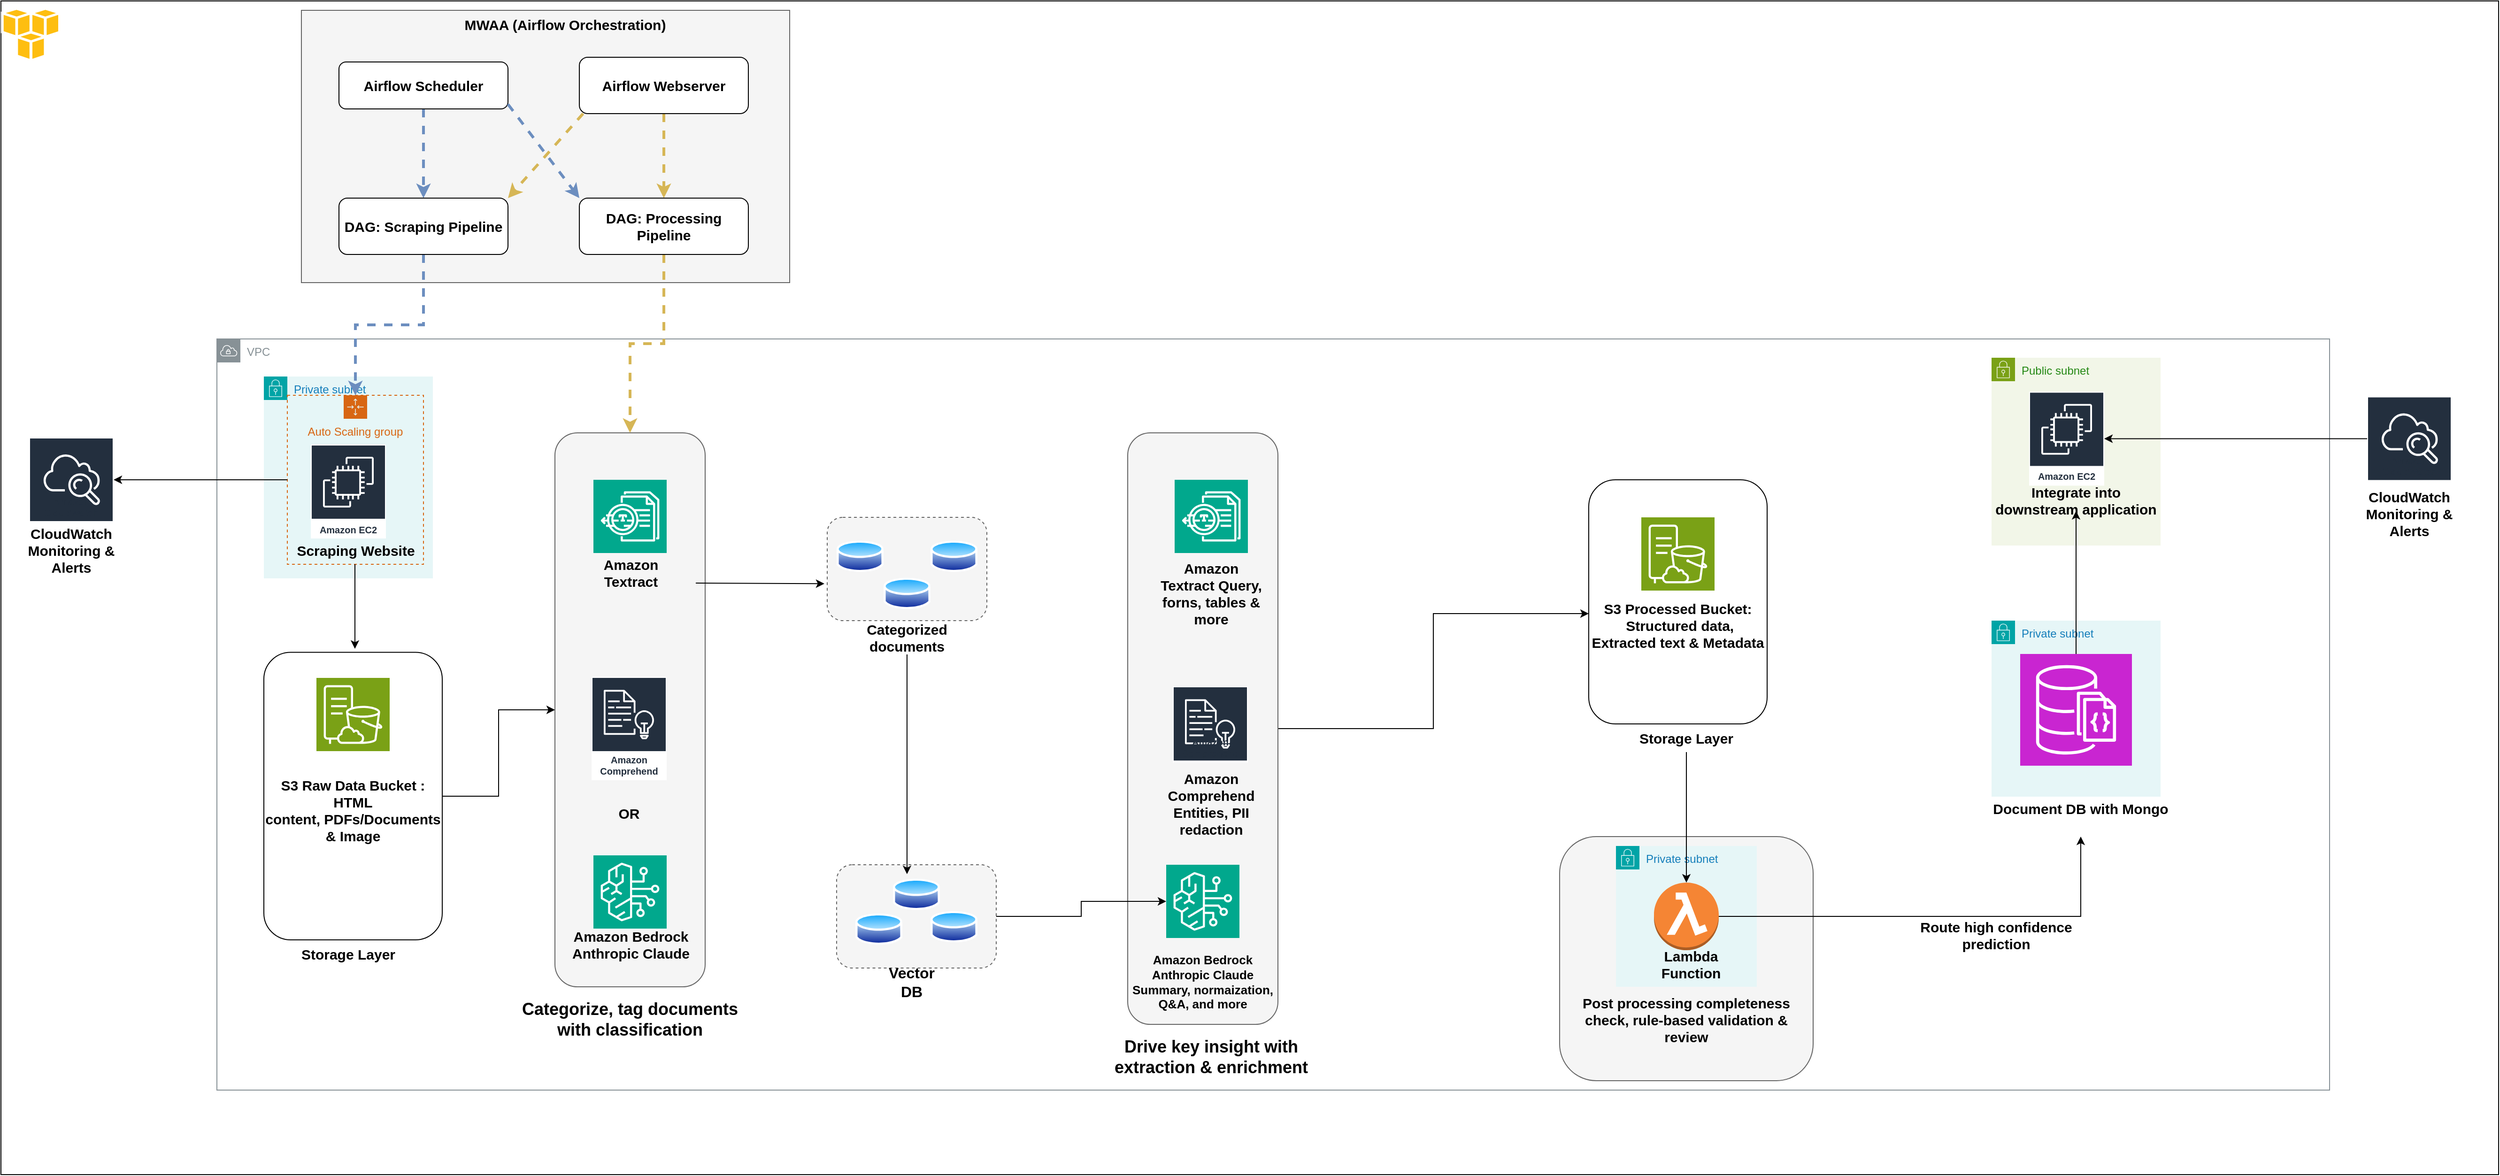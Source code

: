 <mxfile version="26.0.6">
  <diagram name="Page-1" id="sJICoCuQqKXRrIhCw7vR">
    <mxGraphModel dx="2438" dy="1992" grid="1" gridSize="10" guides="1" tooltips="1" connect="1" arrows="1" fold="1" page="1" pageScale="1" pageWidth="850" pageHeight="1100" math="0" shadow="0">
      <root>
        <mxCell id="0" />
        <mxCell id="1" parent="0" />
        <mxCell id="mwcL70Fv_d1JFPMgwfGR-2" value="" style="rounded=0;whiteSpace=wrap;html=1;" vertex="1" parent="1">
          <mxGeometry x="-360" y="-330" width="2660" height="1250" as="geometry" />
        </mxCell>
        <mxCell id="mwcL70Fv_d1JFPMgwfGR-3" value="VPC" style="sketch=0;outlineConnect=0;gradientColor=none;html=1;whiteSpace=wrap;fontSize=12;fontStyle=0;shape=mxgraph.aws4.group;grIcon=mxgraph.aws4.group_vpc;strokeColor=#879196;fillColor=none;verticalAlign=top;align=left;spacingLeft=30;fontColor=#879196;dashed=0;" vertex="1" parent="1">
          <mxGeometry x="-130" y="30" width="2250" height="800" as="geometry" />
        </mxCell>
        <mxCell id="mwcL70Fv_d1JFPMgwfGR-4" value="Private subnet" style="points=[[0,0],[0.25,0],[0.5,0],[0.75,0],[1,0],[1,0.25],[1,0.5],[1,0.75],[1,1],[0.75,1],[0.5,1],[0.25,1],[0,1],[0,0.75],[0,0.5],[0,0.25]];outlineConnect=0;gradientColor=none;html=1;whiteSpace=wrap;fontSize=12;fontStyle=0;container=1;pointerEvents=0;collapsible=0;recursiveResize=0;shape=mxgraph.aws4.group;grIcon=mxgraph.aws4.group_security_group;grStroke=0;strokeColor=#00A4A6;fillColor=#E6F6F7;verticalAlign=top;align=left;spacingLeft=30;fontColor=#147EBA;dashed=0;" vertex="1" parent="1">
          <mxGeometry x="-80" y="70" width="180" height="215" as="geometry" />
        </mxCell>
        <mxCell id="mwcL70Fv_d1JFPMgwfGR-49" value="&lt;font style=&quot;font-size: 15px;&quot;&gt;&lt;b&gt;Scraping Website&lt;/b&gt;&lt;/font&gt;" style="text;html=1;align=center;verticalAlign=middle;whiteSpace=wrap;rounded=0;" vertex="1" parent="mwcL70Fv_d1JFPMgwfGR-4">
          <mxGeometry x="32.5" y="170" width="130" height="30" as="geometry" />
        </mxCell>
        <mxCell id="mwcL70Fv_d1JFPMgwfGR-56" value="Auto Scaling group" style="points=[[0,0],[0.25,0],[0.5,0],[0.75,0],[1,0],[1,0.25],[1,0.5],[1,0.75],[1,1],[0.75,1],[0.5,1],[0.25,1],[0,1],[0,0.75],[0,0.5],[0,0.25]];outlineConnect=0;gradientColor=none;html=1;whiteSpace=wrap;fontSize=12;fontStyle=0;container=1;pointerEvents=0;collapsible=0;recursiveResize=0;shape=mxgraph.aws4.groupCenter;grIcon=mxgraph.aws4.group_auto_scaling_group;grStroke=1;strokeColor=#D86613;fillColor=none;verticalAlign=top;align=center;fontColor=#D86613;dashed=1;spacingTop=25;" vertex="1" parent="mwcL70Fv_d1JFPMgwfGR-4">
          <mxGeometry x="25" y="20" width="145" height="180" as="geometry" />
        </mxCell>
        <mxCell id="mwcL70Fv_d1JFPMgwfGR-5" value="Amazon EC2" style="sketch=0;outlineConnect=0;fontColor=#232F3E;gradientColor=none;strokeColor=#ffffff;fillColor=#232F3E;dashed=0;verticalLabelPosition=middle;verticalAlign=bottom;align=center;html=1;whiteSpace=wrap;fontSize=10;fontStyle=1;spacing=3;shape=mxgraph.aws4.productIcon;prIcon=mxgraph.aws4.ec2;" vertex="1" parent="1">
          <mxGeometry x="-30" y="142.5" width="80" height="100" as="geometry" />
        </mxCell>
        <mxCell id="mwcL70Fv_d1JFPMgwfGR-8" value="" style="rounded=1;whiteSpace=wrap;html=1;direction=south;fillColor=#f5f5f5;fontColor=#333333;strokeColor=#666666;" vertex="1" parent="1">
          <mxGeometry x="230" y="130" width="160" height="590" as="geometry" />
        </mxCell>
        <mxCell id="mwcL70Fv_d1JFPMgwfGR-9" value="" style="sketch=0;points=[[0,0,0],[0.25,0,0],[0.5,0,0],[0.75,0,0],[1,0,0],[0,1,0],[0.25,1,0],[0.5,1,0],[0.75,1,0],[1,1,0],[0,0.25,0],[0,0.5,0],[0,0.75,0],[1,0.25,0],[1,0.5,0],[1,0.75,0]];outlineConnect=0;fontColor=#232F3E;fillColor=#01A88D;strokeColor=#ffffff;dashed=0;verticalLabelPosition=bottom;verticalAlign=top;align=center;html=1;fontSize=12;fontStyle=0;aspect=fixed;shape=mxgraph.aws4.resourceIcon;resIcon=mxgraph.aws4.textract;" vertex="1" parent="1">
          <mxGeometry x="271" y="180" width="78" height="78" as="geometry" />
        </mxCell>
        <mxCell id="mwcL70Fv_d1JFPMgwfGR-10" value="&lt;font style=&quot;font-size: 15px;&quot;&gt;&lt;b&gt;Amazon Textract&lt;/b&gt;&lt;/font&gt;" style="text;html=1;align=center;verticalAlign=middle;whiteSpace=wrap;rounded=0;" vertex="1" parent="1">
          <mxGeometry x="256" y="258" width="110" height="42" as="geometry" />
        </mxCell>
        <mxCell id="mwcL70Fv_d1JFPMgwfGR-12" value="Amazon Comprehend" style="sketch=0;outlineConnect=0;fontColor=#232F3E;gradientColor=none;strokeColor=#ffffff;fillColor=#232F3E;dashed=0;verticalLabelPosition=middle;verticalAlign=bottom;align=center;html=1;whiteSpace=wrap;fontSize=10;fontStyle=1;spacing=3;shape=mxgraph.aws4.productIcon;prIcon=mxgraph.aws4.comprehend;" vertex="1" parent="1">
          <mxGeometry x="269" y="390" width="80" height="110" as="geometry" />
        </mxCell>
        <mxCell id="mwcL70Fv_d1JFPMgwfGR-17" value="Private subnet" style="points=[[0,0],[0.25,0],[0.5,0],[0.75,0],[1,0],[1,0.25],[1,0.5],[1,0.75],[1,1],[0.75,1],[0.5,1],[0.25,1],[0,1],[0,0.75],[0,0.5],[0,0.25]];outlineConnect=0;gradientColor=none;html=1;whiteSpace=wrap;fontSize=12;fontStyle=0;container=1;pointerEvents=0;collapsible=0;recursiveResize=0;shape=mxgraph.aws4.group;grIcon=mxgraph.aws4.group_security_group;grStroke=0;strokeColor=#00A4A6;fillColor=#E6F6F7;verticalAlign=top;align=left;spacingLeft=30;fontColor=#147EBA;dashed=0;" vertex="1" parent="1">
          <mxGeometry x="1760" y="330" width="180" height="187.5" as="geometry" />
        </mxCell>
        <mxCell id="mwcL70Fv_d1JFPMgwfGR-13" value="" style="sketch=0;points=[[0,0,0],[0.25,0,0],[0.5,0,0],[0.75,0,0],[1,0,0],[0,1,0],[0.25,1,0],[0.5,1,0],[0.75,1,0],[1,1,0],[0,0.25,0],[0,0.5,0],[0,0.75,0],[1,0.25,0],[1,0.5,0],[1,0.75,0]];outlineConnect=0;fontColor=#232F3E;fillColor=#C925D1;strokeColor=#ffffff;dashed=0;verticalLabelPosition=bottom;verticalAlign=top;align=center;html=1;fontSize=12;fontStyle=0;aspect=fixed;shape=mxgraph.aws4.resourceIcon;resIcon=mxgraph.aws4.documentdb_with_mongodb_compatibility;" vertex="1" parent="mwcL70Fv_d1JFPMgwfGR-17">
          <mxGeometry x="30.5" y="35.5" width="119" height="119" as="geometry" />
        </mxCell>
        <mxCell id="mwcL70Fv_d1JFPMgwfGR-103" style="edgeStyle=orthogonalEdgeStyle;rounded=0;orthogonalLoop=1;jettySize=auto;html=1;entryX=0;entryY=0.25;entryDx=0;entryDy=0;" edge="1" parent="1" source="mwcL70Fv_d1JFPMgwfGR-22" target="mwcL70Fv_d1JFPMgwfGR-101">
          <mxGeometry relative="1" as="geometry" />
        </mxCell>
        <mxCell id="mwcL70Fv_d1JFPMgwfGR-22" value="" style="rounded=1;whiteSpace=wrap;html=1;direction=south;fillColor=#f5f5f5;fontColor=#333333;strokeColor=#666666;" vertex="1" parent="1">
          <mxGeometry x="840" y="130" width="160" height="630" as="geometry" />
        </mxCell>
        <mxCell id="mwcL70Fv_d1JFPMgwfGR-23" value="" style="sketch=0;points=[[0,0,0],[0.25,0,0],[0.5,0,0],[0.75,0,0],[1,0,0],[0,1,0],[0.25,1,0],[0.5,1,0],[0.75,1,0],[1,1,0],[0,0.25,0],[0,0.5,0],[0,0.75,0],[1,0.25,0],[1,0.5,0],[1,0.75,0]];outlineConnect=0;fontColor=#232F3E;fillColor=#01A88D;strokeColor=#ffffff;dashed=0;verticalLabelPosition=bottom;verticalAlign=top;align=center;html=1;fontSize=12;fontStyle=0;aspect=fixed;shape=mxgraph.aws4.resourceIcon;resIcon=mxgraph.aws4.textract;" vertex="1" parent="1">
          <mxGeometry x="890" y="180" width="78" height="78" as="geometry" />
        </mxCell>
        <mxCell id="mwcL70Fv_d1JFPMgwfGR-24" value="&lt;b&gt;&lt;font style=&quot;font-size: 15px;&quot;&gt;Amazon Textract Query, forns, tables &amp;amp; more&lt;/font&gt;&lt;/b&gt;" style="text;html=1;align=center;verticalAlign=middle;whiteSpace=wrap;rounded=0;" vertex="1" parent="1">
          <mxGeometry x="874" y="270" width="110" height="62" as="geometry" />
        </mxCell>
        <mxCell id="mwcL70Fv_d1JFPMgwfGR-25" value="Amazon Comprehend" style="sketch=0;outlineConnect=0;fontColor=#232F3E;gradientColor=none;strokeColor=#ffffff;fillColor=#232F3E;dashed=0;verticalLabelPosition=middle;verticalAlign=bottom;align=center;html=1;whiteSpace=wrap;fontSize=10;fontStyle=1;spacing=3;shape=mxgraph.aws4.productIcon;prIcon=mxgraph.aws4.comprehend;" vertex="1" parent="1">
          <mxGeometry x="888" y="400" width="80" height="81.25" as="geometry" />
        </mxCell>
        <mxCell id="mwcL70Fv_d1JFPMgwfGR-26" value="&lt;b&gt;&lt;font style=&quot;font-size: 15px;&quot;&gt;Amazon Comprehend Entities, PII redaction&lt;/font&gt;&lt;/b&gt;" style="text;html=1;align=center;verticalAlign=middle;whiteSpace=wrap;rounded=0;" vertex="1" parent="1">
          <mxGeometry x="869" y="480" width="120" height="90" as="geometry" />
        </mxCell>
        <mxCell id="mwcL70Fv_d1JFPMgwfGR-30" value="" style="rounded=1;whiteSpace=wrap;html=1;fillColor=#f5f5f5;fontColor=#333333;strokeColor=#666666;" vertex="1" parent="1">
          <mxGeometry x="1300" y="560" width="270" height="260" as="geometry" />
        </mxCell>
        <mxCell id="mwcL70Fv_d1JFPMgwfGR-33" value="Private subnet" style="points=[[0,0],[0.25,0],[0.5,0],[0.75,0],[1,0],[1,0.25],[1,0.5],[1,0.75],[1,1],[0.75,1],[0.5,1],[0.25,1],[0,1],[0,0.75],[0,0.5],[0,0.25]];outlineConnect=0;gradientColor=none;html=1;whiteSpace=wrap;fontSize=12;fontStyle=0;container=1;pointerEvents=0;collapsible=0;recursiveResize=0;shape=mxgraph.aws4.group;grIcon=mxgraph.aws4.group_security_group;grStroke=0;strokeColor=#00A4A6;fillColor=#E6F6F7;verticalAlign=top;align=left;spacingLeft=30;fontColor=#147EBA;dashed=0;" vertex="1" parent="1">
          <mxGeometry x="1360" y="570" width="150" height="150" as="geometry" />
        </mxCell>
        <mxCell id="mwcL70Fv_d1JFPMgwfGR-35" value="" style="outlineConnect=0;dashed=0;verticalLabelPosition=bottom;verticalAlign=top;align=center;html=1;shape=mxgraph.aws3.lambda_function;fillColor=#F58534;gradientColor=none;" vertex="1" parent="mwcL70Fv_d1JFPMgwfGR-33">
          <mxGeometry x="40.5" y="39" width="69" height="72" as="geometry" />
        </mxCell>
        <mxCell id="mwcL70Fv_d1JFPMgwfGR-46" value="&lt;b&gt;&lt;font style=&quot;font-size: 15px;&quot;&gt;Lambda Function&lt;/font&gt;&lt;/b&gt;" style="text;html=1;align=center;verticalAlign=middle;whiteSpace=wrap;rounded=0;" vertex="1" parent="mwcL70Fv_d1JFPMgwfGR-33">
          <mxGeometry x="30" y="111" width="100" height="30" as="geometry" />
        </mxCell>
        <mxCell id="mwcL70Fv_d1JFPMgwfGR-40" value="&lt;font style=&quot;font-size: 18px;&quot;&gt;&lt;b&gt;Categorize, tag documents with classification&lt;/b&gt;&lt;/font&gt;" style="text;html=1;align=center;verticalAlign=middle;whiteSpace=wrap;rounded=0;" vertex="1" parent="1">
          <mxGeometry x="190" y="720" width="240" height="70" as="geometry" />
        </mxCell>
        <mxCell id="mwcL70Fv_d1JFPMgwfGR-42" value="&lt;b&gt;&lt;font style=&quot;font-size: 18px;&quot;&gt;Drive key insight with extraction &amp;amp; enrichment&lt;/font&gt;&lt;/b&gt;" style="text;html=1;align=center;verticalAlign=middle;whiteSpace=wrap;rounded=0;" vertex="1" parent="1">
          <mxGeometry x="824" y="760" width="210" height="70" as="geometry" />
        </mxCell>
        <mxCell id="mwcL70Fv_d1JFPMgwfGR-43" value="&lt;font style=&quot;font-size: 15px;&quot;&gt;&lt;b&gt;Document DB with Mongo&lt;/b&gt;&lt;/font&gt;" style="text;html=1;align=center;verticalAlign=middle;whiteSpace=wrap;rounded=0;" vertex="1" parent="1">
          <mxGeometry x="1760" y="500" width="190" height="60" as="geometry" />
        </mxCell>
        <mxCell id="mwcL70Fv_d1JFPMgwfGR-44" value="&lt;font style=&quot;font-size: 15px;&quot;&gt;&lt;b&gt;Route high confidence prediction&lt;/b&gt;&lt;/font&gt;" style="text;html=1;align=center;verticalAlign=middle;whiteSpace=wrap;rounded=0;" vertex="1" parent="1">
          <mxGeometry x="1680" y="640" width="170" height="50" as="geometry" />
        </mxCell>
        <mxCell id="mwcL70Fv_d1JFPMgwfGR-45" value="&lt;font style=&quot;font-size: 15px;&quot;&gt;&lt;b&gt;Post processing completeness check, rule-based validation &amp;amp; review&lt;/b&gt;&lt;/font&gt;" style="text;html=1;align=center;verticalAlign=middle;whiteSpace=wrap;rounded=0;" vertex="1" parent="1">
          <mxGeometry x="1320" y="720" width="230" height="70" as="geometry" />
        </mxCell>
        <mxCell id="mwcL70Fv_d1JFPMgwfGR-50" value="Public subnet" style="points=[[0,0],[0.25,0],[0.5,0],[0.75,0],[1,0],[1,0.25],[1,0.5],[1,0.75],[1,1],[0.75,1],[0.5,1],[0.25,1],[0,1],[0,0.75],[0,0.5],[0,0.25]];outlineConnect=0;gradientColor=none;html=1;whiteSpace=wrap;fontSize=12;fontStyle=0;container=1;pointerEvents=0;collapsible=0;recursiveResize=0;shape=mxgraph.aws4.group;grIcon=mxgraph.aws4.group_security_group;grStroke=0;strokeColor=#7AA116;fillColor=#F2F6E8;verticalAlign=top;align=left;spacingLeft=30;fontColor=#248814;dashed=0;" vertex="1" parent="1">
          <mxGeometry x="1760" y="50" width="180" height="200" as="geometry" />
        </mxCell>
        <mxCell id="mwcL70Fv_d1JFPMgwfGR-53" value="Amazon EC2" style="sketch=0;outlineConnect=0;fontColor=#232F3E;gradientColor=none;strokeColor=#ffffff;fillColor=#232F3E;dashed=0;verticalLabelPosition=middle;verticalAlign=bottom;align=center;html=1;whiteSpace=wrap;fontSize=10;fontStyle=1;spacing=3;shape=mxgraph.aws4.productIcon;prIcon=mxgraph.aws4.ec2;" vertex="1" parent="mwcL70Fv_d1JFPMgwfGR-50">
          <mxGeometry x="40" y="36.25" width="80" height="100" as="geometry" />
        </mxCell>
        <mxCell id="mwcL70Fv_d1JFPMgwfGR-54" value="&lt;font style=&quot;font-size: 15px;&quot;&gt;&lt;b&gt;Integrate into downstream application&lt;/b&gt;&lt;/font&gt;" style="text;html=1;align=center;verticalAlign=middle;whiteSpace=wrap;rounded=0;" vertex="1" parent="mwcL70Fv_d1JFPMgwfGR-50">
          <mxGeometry y="141.25" width="180" height="22" as="geometry" />
        </mxCell>
        <mxCell id="mwcL70Fv_d1JFPMgwfGR-52" value="" style="dashed=0;outlineConnect=0;html=1;align=center;labelPosition=center;verticalLabelPosition=bottom;verticalAlign=top;shape=mxgraph.weblogos.aws" vertex="1" parent="1">
          <mxGeometry x="-360" y="-323.4" width="63.6" height="58.4" as="geometry" />
        </mxCell>
        <mxCell id="mwcL70Fv_d1JFPMgwfGR-60" value="Amazon CloudWatch" style="sketch=0;outlineConnect=0;fontColor=#232F3E;gradientColor=none;strokeColor=#ffffff;fillColor=#232F3E;dashed=0;verticalLabelPosition=middle;verticalAlign=bottom;align=center;html=1;whiteSpace=wrap;fontSize=10;fontStyle=1;spacing=3;shape=mxgraph.aws4.productIcon;prIcon=mxgraph.aws4.cloudwatch;" vertex="1" parent="1">
          <mxGeometry x="-330" y="135" width="90" height="90" as="geometry" />
        </mxCell>
        <mxCell id="mwcL70Fv_d1JFPMgwfGR-61" value="&lt;font style=&quot;font-size: 15px;&quot;&gt;&lt;b&gt;CloudWatch Monitoring &amp;amp; Alerts&lt;/b&gt;&lt;/font&gt;" style="text;html=1;align=center;verticalAlign=middle;whiteSpace=wrap;rounded=0;" vertex="1" parent="1">
          <mxGeometry x="-340" y="220" width="110" height="70" as="geometry" />
        </mxCell>
        <mxCell id="mwcL70Fv_d1JFPMgwfGR-63" style="edgeStyle=orthogonalEdgeStyle;rounded=0;orthogonalLoop=1;jettySize=auto;html=1;" edge="1" parent="1" source="mwcL70Fv_d1JFPMgwfGR-56" target="mwcL70Fv_d1JFPMgwfGR-60">
          <mxGeometry relative="1" as="geometry" />
        </mxCell>
        <mxCell id="mwcL70Fv_d1JFPMgwfGR-65" style="edgeStyle=orthogonalEdgeStyle;rounded=0;orthogonalLoop=1;jettySize=auto;html=1;entryX=0.5;entryY=1;entryDx=0;entryDy=0;" edge="1" parent="1" source="mwcL70Fv_d1JFPMgwfGR-13" target="mwcL70Fv_d1JFPMgwfGR-54">
          <mxGeometry relative="1" as="geometry" />
        </mxCell>
        <mxCell id="mwcL70Fv_d1JFPMgwfGR-67" value="" style="rounded=0;whiteSpace=wrap;html=1;fillColor=#f5f5f5;fontColor=#333333;strokeColor=#666666;" vertex="1" parent="1">
          <mxGeometry x="-40" y="-320" width="520" height="290" as="geometry" />
        </mxCell>
        <mxCell id="mwcL70Fv_d1JFPMgwfGR-86" style="edgeStyle=orthogonalEdgeStyle;rounded=0;orthogonalLoop=1;jettySize=auto;html=1;entryX=0.5;entryY=0;entryDx=0;entryDy=0;dashed=1;fillColor=#dae8fc;strokeColor=#6c8ebf;strokeWidth=3;" edge="1" parent="1" source="mwcL70Fv_d1JFPMgwfGR-72" target="mwcL70Fv_d1JFPMgwfGR-75">
          <mxGeometry relative="1" as="geometry" />
        </mxCell>
        <mxCell id="mwcL70Fv_d1JFPMgwfGR-72" value="&lt;font style=&quot;font-size: 15px;&quot;&gt;&lt;b&gt;Airflow Scheduler&lt;/b&gt;&lt;/font&gt;" style="rounded=1;whiteSpace=wrap;html=1;" vertex="1" parent="1">
          <mxGeometry y="-265" width="180" height="50" as="geometry" />
        </mxCell>
        <mxCell id="mwcL70Fv_d1JFPMgwfGR-78" style="edgeStyle=orthogonalEdgeStyle;rounded=0;orthogonalLoop=1;jettySize=auto;html=1;entryX=0.5;entryY=0;entryDx=0;entryDy=0;dashed=1;fillColor=#fff2cc;strokeColor=#d6b656;strokeWidth=3;" edge="1" parent="1" source="mwcL70Fv_d1JFPMgwfGR-73" target="mwcL70Fv_d1JFPMgwfGR-74">
          <mxGeometry relative="1" as="geometry" />
        </mxCell>
        <mxCell id="mwcL70Fv_d1JFPMgwfGR-73" value="&lt;span style=&quot;font-size: 15px;&quot;&gt;&lt;b&gt;Airflow Webserver&lt;/b&gt;&lt;/span&gt;&lt;div&gt;&lt;/div&gt;&lt;div&gt;&lt;/div&gt;" style="rounded=1;whiteSpace=wrap;html=1;" vertex="1" parent="1">
          <mxGeometry x="256" y="-270" width="180" height="60" as="geometry" />
        </mxCell>
        <mxCell id="mwcL70Fv_d1JFPMgwfGR-89" style="edgeStyle=orthogonalEdgeStyle;rounded=0;orthogonalLoop=1;jettySize=auto;html=1;dashed=1;fillColor=#fff2cc;strokeColor=#d6b656;strokeWidth=3;" edge="1" parent="1" source="mwcL70Fv_d1JFPMgwfGR-74" target="mwcL70Fv_d1JFPMgwfGR-8">
          <mxGeometry relative="1" as="geometry" />
        </mxCell>
        <mxCell id="mwcL70Fv_d1JFPMgwfGR-74" value="&lt;span style=&quot;font-size: 15px;&quot;&gt;&lt;b&gt;DAG: Processing Pipeline&lt;/b&gt;&lt;/span&gt;" style="rounded=1;whiteSpace=wrap;html=1;" vertex="1" parent="1">
          <mxGeometry x="256" y="-120" width="180" height="60" as="geometry" />
        </mxCell>
        <mxCell id="mwcL70Fv_d1JFPMgwfGR-88" style="edgeStyle=orthogonalEdgeStyle;rounded=0;orthogonalLoop=1;jettySize=auto;html=1;dashed=1;fillColor=#dae8fc;strokeColor=#6c8ebf;strokeWidth=3;" edge="1" parent="1" source="mwcL70Fv_d1JFPMgwfGR-75" target="mwcL70Fv_d1JFPMgwfGR-56">
          <mxGeometry relative="1" as="geometry" />
        </mxCell>
        <mxCell id="mwcL70Fv_d1JFPMgwfGR-75" value="&lt;font style=&quot;font-size: 15px;&quot;&gt;&lt;b&gt;DAG: Scraping Pipeline&lt;/b&gt;&lt;/font&gt;" style="rounded=1;whiteSpace=wrap;html=1;" vertex="1" parent="1">
          <mxGeometry y="-120" width="180" height="60" as="geometry" />
        </mxCell>
        <mxCell id="mwcL70Fv_d1JFPMgwfGR-76" value="&lt;font style=&quot;font-size: 15px;&quot;&gt;&lt;b&gt;MWAA (Airflow Orchestration)&lt;/b&gt;&lt;/font&gt;" style="text;html=1;align=center;verticalAlign=middle;whiteSpace=wrap;rounded=0;" vertex="1" parent="1">
          <mxGeometry x="116" y="-320" width="250" height="30" as="geometry" />
        </mxCell>
        <mxCell id="mwcL70Fv_d1JFPMgwfGR-84" value="" style="endArrow=classic;html=1;rounded=0;entryX=1;entryY=0;entryDx=0;entryDy=0;fillColor=#fff2cc;strokeColor=#d6b656;dashed=1;strokeWidth=3;" edge="1" parent="1" target="mwcL70Fv_d1JFPMgwfGR-75">
          <mxGeometry width="50" height="50" relative="1" as="geometry">
            <mxPoint x="260" y="-210" as="sourcePoint" />
            <mxPoint x="310" y="-260" as="targetPoint" />
          </mxGeometry>
        </mxCell>
        <mxCell id="mwcL70Fv_d1JFPMgwfGR-85" value="" style="endArrow=classic;html=1;rounded=0;entryX=0;entryY=0;entryDx=0;entryDy=0;dashed=1;fillColor=#dae8fc;strokeColor=#6c8ebf;strokeWidth=3;" edge="1" parent="1" target="mwcL70Fv_d1JFPMgwfGR-74">
          <mxGeometry width="50" height="50" relative="1" as="geometry">
            <mxPoint x="180" y="-220" as="sourcePoint" />
            <mxPoint x="230" y="-270" as="targetPoint" />
          </mxGeometry>
        </mxCell>
        <mxCell id="mwcL70Fv_d1JFPMgwfGR-90" value="" style="rounded=1;whiteSpace=wrap;html=1;direction=south;" vertex="1" parent="1">
          <mxGeometry x="-80" y="363.75" width="190" height="306.25" as="geometry" />
        </mxCell>
        <mxCell id="mwcL70Fv_d1JFPMgwfGR-91" value="" style="sketch=0;points=[[0,0,0],[0.25,0,0],[0.5,0,0],[0.75,0,0],[1,0,0],[0,1,0],[0.25,1,0],[0.5,1,0],[0.75,1,0],[1,1,0],[0,0.25,0],[0,0.5,0],[0,0.75,0],[1,0.25,0],[1,0.5,0],[1,0.75,0]];outlineConnect=0;fontColor=#232F3E;fillColor=#7AA116;strokeColor=#ffffff;dashed=0;verticalLabelPosition=bottom;verticalAlign=top;align=center;html=1;fontSize=12;fontStyle=0;aspect=fixed;shape=mxgraph.aws4.resourceIcon;resIcon=mxgraph.aws4.s3_on_outposts_storage;" vertex="1" parent="1">
          <mxGeometry x="-24" y="391" width="78" height="78" as="geometry" />
        </mxCell>
        <mxCell id="mwcL70Fv_d1JFPMgwfGR-92" value="&lt;font style=&quot;font-size: 15px;&quot;&gt;&lt;b&gt;S3 Raw Data Bucket :&lt;br&gt;HTML content,&amp;nbsp;PDFs/Documents &amp;amp; Image&lt;br&gt;&lt;/b&gt;&lt;/font&gt;&lt;div&gt;&lt;br&gt;&lt;/div&gt;" style="text;html=1;align=center;verticalAlign=middle;whiteSpace=wrap;rounded=0;" vertex="1" parent="1">
          <mxGeometry x="-40" y="500" width="110" height="80" as="geometry" />
        </mxCell>
        <mxCell id="mwcL70Fv_d1JFPMgwfGR-95" value="&lt;font style=&quot;font-size: 15px;&quot;&gt;&lt;b&gt;Storage Layer&lt;/b&gt;&lt;/font&gt;" style="text;html=1;align=center;verticalAlign=middle;whiteSpace=wrap;rounded=0;" vertex="1" parent="1">
          <mxGeometry x="-70" y="670" width="160" height="30" as="geometry" />
        </mxCell>
        <mxCell id="mwcL70Fv_d1JFPMgwfGR-93" value="" style="sketch=0;points=[[0,0,0],[0.25,0,0],[0.5,0,0],[0.75,0,0],[1,0,0],[0,1,0],[0.25,1,0],[0.5,1,0],[0.75,1,0],[1,1,0],[0,0.25,0],[0,0.5,0],[0,0.75,0],[1,0.25,0],[1,0.5,0],[1,0.75,0]];outlineConnect=0;fontColor=#232F3E;fillColor=#7AA116;strokeColor=#ffffff;dashed=0;verticalLabelPosition=bottom;verticalAlign=top;align=center;html=1;fontSize=12;fontStyle=0;aspect=fixed;shape=mxgraph.aws4.resourceIcon;resIcon=mxgraph.aws4.s3_on_outposts_storage;" vertex="1" parent="1">
          <mxGeometry x="1380" y="216" width="78" height="78" as="geometry" />
        </mxCell>
        <mxCell id="mwcL70Fv_d1JFPMgwfGR-96" style="edgeStyle=orthogonalEdgeStyle;rounded=0;orthogonalLoop=1;jettySize=auto;html=1;" edge="1" parent="1" source="mwcL70Fv_d1JFPMgwfGR-56">
          <mxGeometry relative="1" as="geometry">
            <mxPoint x="17" y="360" as="targetPoint" />
          </mxGeometry>
        </mxCell>
        <mxCell id="mwcL70Fv_d1JFPMgwfGR-98" style="edgeStyle=orthogonalEdgeStyle;rounded=0;orthogonalLoop=1;jettySize=auto;html=1;entryX=0.5;entryY=1;entryDx=0;entryDy=0;" edge="1" parent="1" source="mwcL70Fv_d1JFPMgwfGR-90" target="mwcL70Fv_d1JFPMgwfGR-8">
          <mxGeometry relative="1" as="geometry" />
        </mxCell>
        <mxCell id="mwcL70Fv_d1JFPMgwfGR-99" value="" style="rounded=1;whiteSpace=wrap;html=1;direction=south;" vertex="1" parent="1">
          <mxGeometry x="1331" y="180" width="190" height="260" as="geometry" />
        </mxCell>
        <mxCell id="mwcL70Fv_d1JFPMgwfGR-100" value="" style="sketch=0;points=[[0,0,0],[0.25,0,0],[0.5,0,0],[0.75,0,0],[1,0,0],[0,1,0],[0.25,1,0],[0.5,1,0],[0.75,1,0],[1,1,0],[0,0.25,0],[0,0.5,0],[0,0.75,0],[1,0.25,0],[1,0.5,0],[1,0.75,0]];outlineConnect=0;fontColor=#232F3E;fillColor=#7AA116;strokeColor=#ffffff;dashed=0;verticalLabelPosition=bottom;verticalAlign=top;align=center;html=1;fontSize=12;fontStyle=0;aspect=fixed;shape=mxgraph.aws4.resourceIcon;resIcon=mxgraph.aws4.s3_on_outposts_storage;" vertex="1" parent="1">
          <mxGeometry x="1387" y="220" width="78" height="78" as="geometry" />
        </mxCell>
        <mxCell id="mwcL70Fv_d1JFPMgwfGR-101" value="&lt;div&gt;&lt;font style=&quot;font-size: 15px;&quot;&gt;&lt;b&gt;S3 Processed Bucket:&lt;/b&gt;&lt;/font&gt;&lt;/div&gt;&lt;div&gt;&lt;font style=&quot;font-size: 15px;&quot;&gt;&lt;b&gt;&amp;nbsp;Structured data, Extracted text &amp;amp; Metadata&lt;/b&gt;&lt;/font&gt;&lt;/div&gt;" style="text;html=1;align=center;verticalAlign=middle;whiteSpace=wrap;rounded=0;" vertex="1" parent="1">
          <mxGeometry x="1331" y="310" width="190" height="50" as="geometry" />
        </mxCell>
        <mxCell id="mwcL70Fv_d1JFPMgwfGR-104" style="edgeStyle=orthogonalEdgeStyle;rounded=0;orthogonalLoop=1;jettySize=auto;html=1;" edge="1" parent="1" source="mwcL70Fv_d1JFPMgwfGR-102" target="mwcL70Fv_d1JFPMgwfGR-35">
          <mxGeometry relative="1" as="geometry" />
        </mxCell>
        <mxCell id="mwcL70Fv_d1JFPMgwfGR-102" value="&lt;font style=&quot;font-size: 15px;&quot;&gt;&lt;b&gt;Storage Layer&lt;/b&gt;&lt;/font&gt;" style="text;html=1;align=center;verticalAlign=middle;whiteSpace=wrap;rounded=0;" vertex="1" parent="1">
          <mxGeometry x="1355" y="440" width="160" height="30" as="geometry" />
        </mxCell>
        <mxCell id="mwcL70Fv_d1JFPMgwfGR-105" style="edgeStyle=orthogonalEdgeStyle;rounded=0;orthogonalLoop=1;jettySize=auto;html=1;" edge="1" parent="1" source="mwcL70Fv_d1JFPMgwfGR-35" target="mwcL70Fv_d1JFPMgwfGR-43">
          <mxGeometry relative="1" as="geometry">
            <mxPoint x="1850" y="570" as="targetPoint" />
          </mxGeometry>
        </mxCell>
        <mxCell id="mwcL70Fv_d1JFPMgwfGR-106" value="" style="rounded=1;whiteSpace=wrap;html=1;fillColor=#f5f5f5;fontColor=#333333;strokeColor=#666666;dashed=1;" vertex="1" parent="1">
          <mxGeometry x="520" y="220" width="170" height="110" as="geometry" />
        </mxCell>
        <mxCell id="mwcL70Fv_d1JFPMgwfGR-108" value="" style="image;aspect=fixed;perimeter=ellipsePerimeter;html=1;align=center;shadow=0;dashed=0;spacingTop=3;image=img/lib/active_directory/database.svg;" vertex="1" parent="1">
          <mxGeometry x="530" y="243" width="50" height="37" as="geometry" />
        </mxCell>
        <mxCell id="mwcL70Fv_d1JFPMgwfGR-109" value="" style="image;aspect=fixed;perimeter=ellipsePerimeter;html=1;align=center;shadow=0;dashed=0;spacingTop=3;image=img/lib/active_directory/database.svg;" vertex="1" parent="1">
          <mxGeometry x="630" y="243" width="50" height="37" as="geometry" />
        </mxCell>
        <mxCell id="mwcL70Fv_d1JFPMgwfGR-110" value="" style="image;aspect=fixed;perimeter=ellipsePerimeter;html=1;align=center;shadow=0;dashed=0;spacingTop=3;image=img/lib/active_directory/database.svg;" vertex="1" parent="1">
          <mxGeometry x="580" y="282.5" width="50" height="37" as="geometry" />
        </mxCell>
        <mxCell id="mwcL70Fv_d1JFPMgwfGR-113" value="" style="rounded=1;whiteSpace=wrap;html=1;fillColor=#f5f5f5;fontColor=#333333;strokeColor=#666666;dashed=1;" vertex="1" parent="1">
          <mxGeometry x="530" y="590" width="170" height="110" as="geometry" />
        </mxCell>
        <mxCell id="mwcL70Fv_d1JFPMgwfGR-114" value="" style="image;aspect=fixed;perimeter=ellipsePerimeter;html=1;align=center;shadow=0;dashed=0;spacingTop=3;image=img/lib/active_directory/database.svg;" vertex="1" parent="1">
          <mxGeometry x="550" y="640" width="50" height="37" as="geometry" />
        </mxCell>
        <mxCell id="mwcL70Fv_d1JFPMgwfGR-115" value="" style="image;aspect=fixed;perimeter=ellipsePerimeter;html=1;align=center;shadow=0;dashed=0;spacingTop=3;image=img/lib/active_directory/database.svg;" vertex="1" parent="1">
          <mxGeometry x="630" y="637.5" width="50" height="37" as="geometry" />
        </mxCell>
        <mxCell id="mwcL70Fv_d1JFPMgwfGR-116" value="" style="image;aspect=fixed;perimeter=ellipsePerimeter;html=1;align=center;shadow=0;dashed=0;spacingTop=3;image=img/lib/active_directory/database.svg;" vertex="1" parent="1">
          <mxGeometry x="590" y="603" width="50" height="37" as="geometry" />
        </mxCell>
        <mxCell id="mwcL70Fv_d1JFPMgwfGR-117" value="&lt;font style=&quot;font-size: 15px;&quot;&gt;&lt;b&gt;Categorized documents&lt;/b&gt;&lt;/font&gt;" style="text;html=1;align=center;verticalAlign=middle;whiteSpace=wrap;rounded=0;" vertex="1" parent="1">
          <mxGeometry x="550" y="330" width="110" height="36" as="geometry" />
        </mxCell>
        <mxCell id="mwcL70Fv_d1JFPMgwfGR-118" value="&lt;b&gt;&lt;font style=&quot;font-size: 16px;&quot;&gt;Vector DB&lt;/font&gt;&lt;/b&gt;" style="text;html=1;align=center;verticalAlign=middle;whiteSpace=wrap;rounded=0;" vertex="1" parent="1">
          <mxGeometry x="580" y="700" width="60" height="30" as="geometry" />
        </mxCell>
        <mxCell id="mwcL70Fv_d1JFPMgwfGR-119" value="&lt;font style=&quot;font-size: 15px;&quot;&gt;&lt;b&gt;OR&lt;/b&gt;&lt;/font&gt;" style="text;html=1;align=center;verticalAlign=middle;whiteSpace=wrap;rounded=0;" vertex="1" parent="1">
          <mxGeometry x="279" y="520" width="60" height="30" as="geometry" />
        </mxCell>
        <mxCell id="mwcL70Fv_d1JFPMgwfGR-120" value="" style="sketch=0;points=[[0,0,0],[0.25,0,0],[0.5,0,0],[0.75,0,0],[1,0,0],[0,1,0],[0.25,1,0],[0.5,1,0],[0.75,1,0],[1,1,0],[0,0.25,0],[0,0.5,0],[0,0.75,0],[1,0.25,0],[1,0.5,0],[1,0.75,0]];outlineConnect=0;fontColor=#232F3E;fillColor=#01A88D;strokeColor=#ffffff;dashed=0;verticalLabelPosition=bottom;verticalAlign=top;align=center;html=1;fontSize=12;fontStyle=0;aspect=fixed;shape=mxgraph.aws4.resourceIcon;resIcon=mxgraph.aws4.bedrock;" vertex="1" parent="1">
          <mxGeometry x="271" y="580" width="78" height="78" as="geometry" />
        </mxCell>
        <mxCell id="mwcL70Fv_d1JFPMgwfGR-125" value="&lt;font style=&quot;font-size: 15px;&quot;&gt;&lt;b&gt;Amazon Bedrock Anthropic Claude&lt;/b&gt;&lt;/font&gt;" style="text;html=1;align=center;verticalAlign=middle;whiteSpace=wrap;rounded=0;" vertex="1" parent="1">
          <mxGeometry x="241" y="660" width="140" height="30" as="geometry" />
        </mxCell>
        <mxCell id="mwcL70Fv_d1JFPMgwfGR-127" value="" style="endArrow=classic;html=1;rounded=0;entryX=-0.018;entryY=0.642;entryDx=0;entryDy=0;entryPerimeter=0;" edge="1" parent="1" target="mwcL70Fv_d1JFPMgwfGR-106">
          <mxGeometry width="50" height="50" relative="1" as="geometry">
            <mxPoint x="380" y="290" as="sourcePoint" />
            <mxPoint x="520" y="280" as="targetPoint" />
          </mxGeometry>
        </mxCell>
        <mxCell id="mwcL70Fv_d1JFPMgwfGR-130" style="edgeStyle=orthogonalEdgeStyle;rounded=0;orthogonalLoop=1;jettySize=auto;html=1;entryX=0.441;entryY=0.091;entryDx=0;entryDy=0;entryPerimeter=0;" edge="1" parent="1" source="mwcL70Fv_d1JFPMgwfGR-117" target="mwcL70Fv_d1JFPMgwfGR-113">
          <mxGeometry relative="1" as="geometry" />
        </mxCell>
        <mxCell id="mwcL70Fv_d1JFPMgwfGR-131" value="" style="sketch=0;points=[[0,0,0],[0.25,0,0],[0.5,0,0],[0.75,0,0],[1,0,0],[0,1,0],[0.25,1,0],[0.5,1,0],[0.75,1,0],[1,1,0],[0,0.25,0],[0,0.5,0],[0,0.75,0],[1,0.25,0],[1,0.5,0],[1,0.75,0]];outlineConnect=0;fontColor=#232F3E;fillColor=#01A88D;strokeColor=#ffffff;dashed=0;verticalLabelPosition=bottom;verticalAlign=top;align=center;html=1;fontSize=12;fontStyle=0;aspect=fixed;shape=mxgraph.aws4.resourceIcon;resIcon=mxgraph.aws4.bedrock;" vertex="1" parent="1">
          <mxGeometry x="881" y="590" width="78" height="78" as="geometry" />
        </mxCell>
        <mxCell id="mwcL70Fv_d1JFPMgwfGR-132" value="&lt;b style=&quot;&quot;&gt;&lt;font style=&quot;font-size: 13px;&quot;&gt;Amazon Bedrock Anthropic Claude&lt;br&gt;Summary, normaization, Q&amp;amp;A, and more&lt;/font&gt;&lt;/b&gt;" style="text;html=1;align=center;verticalAlign=middle;whiteSpace=wrap;rounded=0;" vertex="1" parent="1">
          <mxGeometry x="835" y="690" width="170" height="50" as="geometry" />
        </mxCell>
        <mxCell id="mwcL70Fv_d1JFPMgwfGR-135" style="edgeStyle=orthogonalEdgeStyle;rounded=0;orthogonalLoop=1;jettySize=auto;html=1;entryX=0;entryY=0.5;entryDx=0;entryDy=0;entryPerimeter=0;" edge="1" parent="1" source="mwcL70Fv_d1JFPMgwfGR-113" target="mwcL70Fv_d1JFPMgwfGR-131">
          <mxGeometry relative="1" as="geometry" />
        </mxCell>
        <mxCell id="mwcL70Fv_d1JFPMgwfGR-138" style="edgeStyle=orthogonalEdgeStyle;rounded=0;orthogonalLoop=1;jettySize=auto;html=1;" edge="1" parent="1" source="mwcL70Fv_d1JFPMgwfGR-136" target="mwcL70Fv_d1JFPMgwfGR-53">
          <mxGeometry relative="1" as="geometry" />
        </mxCell>
        <mxCell id="mwcL70Fv_d1JFPMgwfGR-136" value="Amazon CloudWatch" style="sketch=0;outlineConnect=0;fontColor=#232F3E;gradientColor=none;strokeColor=#ffffff;fillColor=#232F3E;dashed=0;verticalLabelPosition=middle;verticalAlign=bottom;align=center;html=1;whiteSpace=wrap;fontSize=10;fontStyle=1;spacing=3;shape=mxgraph.aws4.productIcon;prIcon=mxgraph.aws4.cloudwatch;" vertex="1" parent="1">
          <mxGeometry x="2160" y="91.25" width="90" height="90" as="geometry" />
        </mxCell>
        <mxCell id="mwcL70Fv_d1JFPMgwfGR-137" value="&lt;font style=&quot;font-size: 15px;&quot;&gt;&lt;b&gt;CloudWatch Monitoring &amp;amp; Alerts&lt;/b&gt;&lt;/font&gt;" style="text;html=1;align=center;verticalAlign=middle;whiteSpace=wrap;rounded=0;" vertex="1" parent="1">
          <mxGeometry x="2150" y="181.25" width="110" height="70" as="geometry" />
        </mxCell>
      </root>
    </mxGraphModel>
  </diagram>
</mxfile>
